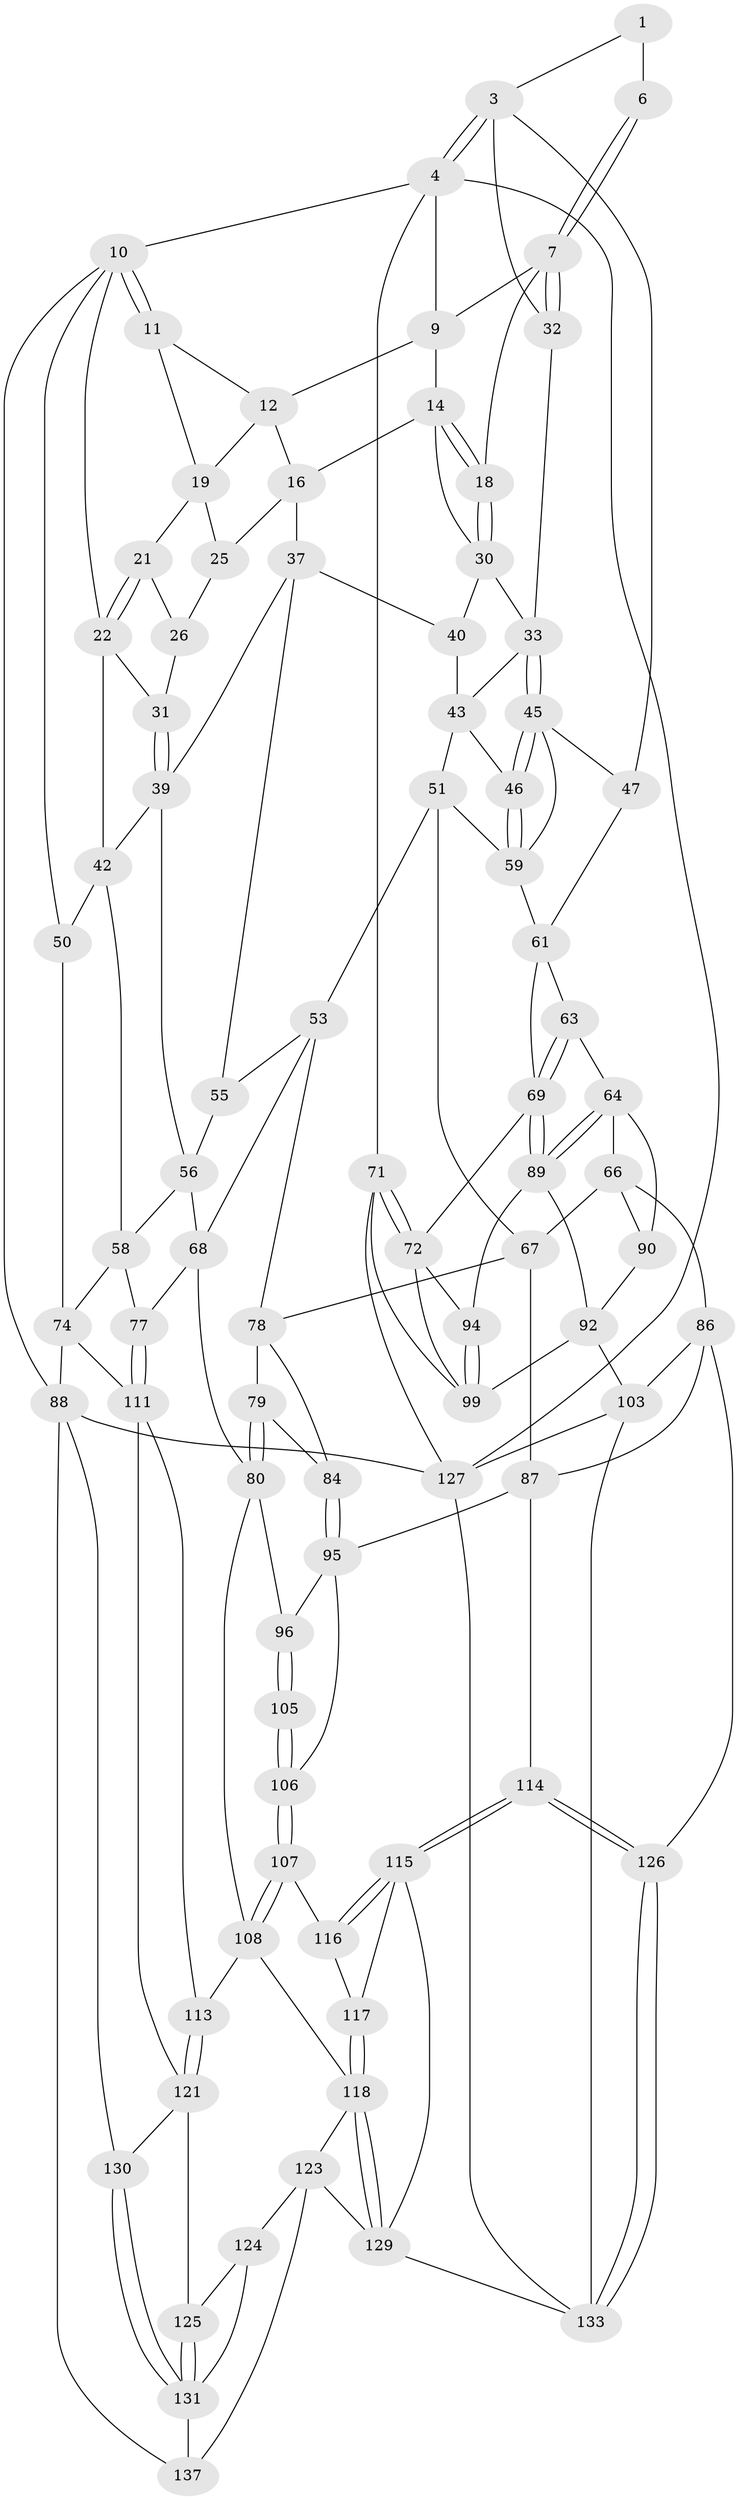// original degree distribution, {3: 0.014388489208633094, 5: 0.5035971223021583, 6: 0.2302158273381295, 4: 0.2517985611510791}
// Generated by graph-tools (version 1.1) at 2025/42/03/06/25 10:42:29]
// undirected, 84 vertices, 184 edges
graph export_dot {
graph [start="1"]
  node [color=gray90,style=filled];
  1 [pos="+0.8533389694117797+0",super="+2"];
  3 [pos="+1+0.28204550611526924",super="+36"];
  4 [pos="+1+0.284949443987307",super="+5"];
  6 [pos="+0.8435148128748267+0"];
  7 [pos="+0.7800897865522693+0.15108703689047173",super="+8"];
  9 [pos="+0.6064990288558192+0",super="+13"];
  10 [pos="+0+0",super="+24"];
  11 [pos="+0.1264774918134724+0"];
  12 [pos="+0.49940238638444456+0",super="+17"];
  14 [pos="+0.5485512295249949+0",super="+15"];
  16 [pos="+0.40141888115425317+0.18414644799748817",super="+27"];
  18 [pos="+0.7072744444106238+0.1567412119819183"];
  19 [pos="+0.2874173420622231+0.051053569223722194",super="+20"];
  21 [pos="+0.1689238593274711+0.1305317862707075"];
  22 [pos="+0.16771387042355884+0.13281115421719641",super="+23"];
  25 [pos="+0.2683652522919752+0.10213351912853359",super="+28"];
  26 [pos="+0.22648102248070973+0.12677180403145963",super="+29"];
  30 [pos="+0.6367612581331114+0.2014807014811263",super="+35"];
  31 [pos="+0.24038855786435673+0.25230722119777765"];
  32 [pos="+0.8397136233253099+0.20645331063012665"];
  33 [pos="+0.7705199899753201+0.3128740272018895",super="+34"];
  37 [pos="+0.4390134319758585+0.27563343551592867",super="+38"];
  39 [pos="+0.2083455613797131+0.311761038068915",super="+41"];
  40 [pos="+0.49292909069391766+0.29163967471485835"];
  42 [pos="+0.008711746993291181+0.2306342384113975",super="+49"];
  43 [pos="+0.6539462453393221+0.2964910726089956",super="+44"];
  45 [pos="+0.769644524611349+0.34233448018860996",super="+48"];
  46 [pos="+0.7101280569843085+0.4249475713815884"];
  47 [pos="+0.9304936338597884+0.41949437531006223"];
  50 [pos="+0+0.40948786487313943"];
  51 [pos="+0.5736170648074735+0.49020513209393257",super="+52"];
  53 [pos="+0.4120622146966264+0.49774127776867333",super="+54"];
  55 [pos="+0.3551250549616825+0.43512811570060067"];
  56 [pos="+0.2105193179530323+0.38932455497873925",super="+57"];
  58 [pos="+0.11932794016789945+0.4709556630781459",super="+73"];
  59 [pos="+0.7087582775491048+0.4319127995715236",super="+60"];
  61 [pos="+0.9059501725343335+0.45872508966455555",super="+62"];
  63 [pos="+0.7619049845690244+0.5136903159155602"];
  64 [pos="+0.7042148645850843+0.6120629970851745",super="+65"];
  66 [pos="+0.602364223335749+0.5673148901242029",super="+85"];
  67 [pos="+0.5811077833319438+0.5491853464272257",super="+82"];
  68 [pos="+0.2717019283760362+0.5754591667486912",super="+76"];
  69 [pos="+0.8723385890320797+0.597775209962525",super="+70"];
  71 [pos="+1+0.6917011023560444",super="+102"];
  72 [pos="+0.9148299414559927+0.6283647717559814",super="+93"];
  74 [pos="+0+0.7659123599651304",super="+75"];
  77 [pos="+0.2370439402644188+0.6725097158945007"];
  78 [pos="+0.4088467190500303+0.5309818027371203",super="+83"];
  79 [pos="+0.39139495380518685+0.5914618669301116"];
  80 [pos="+0.3260447543564414+0.6899718177657854",super="+81"];
  84 [pos="+0.4579714336452433+0.6597649100758509"];
  86 [pos="+0.5737610461582403+0.806884078602523",super="+104"];
  87 [pos="+0.5450611954582408+0.8067599531020291",super="+97"];
  88 [pos="+0+1",super="+139"];
  89 [pos="+0.7681267146288372+0.6458077583460148",super="+91"];
  90 [pos="+0.6566439186492152+0.7273306701781594"];
  92 [pos="+0.7300559532133378+0.738506464866195",super="+100"];
  94 [pos="+0.8107078929458156+0.7330153265038358"];
  95 [pos="+0.3763625443281099+0.7015391951095785",super="+98"];
  96 [pos="+0.32674457122339495+0.6903713505023266"];
  99 [pos="+0.7942453361597094+0.8462062492628273",super="+101"];
  103 [pos="+0.6776526436624576+0.8791427657942338",super="+128"];
  105 [pos="+0.3336393191654898+0.7213838786227739"];
  106 [pos="+0.3267011254793107+0.8372053630207545",super="+110"];
  107 [pos="+0.3227746340879015+0.8411906252223114"];
  108 [pos="+0.25940402608100777+0.8446793380700076",super="+109"];
  111 [pos="+0.09238238465945017+0.7848586818839355",super="+112"];
  113 [pos="+0.18577433143124347+0.850569379365025"];
  114 [pos="+0.4716693281896219+0.8950361137876683"];
  115 [pos="+0.4307272765685853+0.8950345659763028",super="+120"];
  116 [pos="+0.3385160251971267+0.8577127685681429"];
  117 [pos="+0.3381463279549414+0.892296363691784"];
  118 [pos="+0.3008721349099355+0.9256874900151982",super="+119"];
  121 [pos="+0.17867371805223037+0.8671324397047766",super="+122"];
  123 [pos="+0.2741027171992013+0.9234473489735545",super="+135"];
  124 [pos="+0.2544978480893499+0.94154979072322"];
  125 [pos="+0.1753584500143213+0.9033539202542809"];
  126 [pos="+0.4818899735142311+1"];
  127 [pos="+1+1",super="+132"];
  129 [pos="+0.33206375500449037+0.9445724903270128",super="+134"];
  130 [pos="+0.1297513507791243+0.9782012969459843"];
  131 [pos="+0.1568573291965423+0.9575185743897077",super="+136"];
  133 [pos="+0.46550726920342783+1",super="+138"];
  137 [pos="+0.3223378237226196+1"];
  1 -- 6 [weight=2];
  1 -- 3;
  3 -- 4;
  3 -- 4;
  3 -- 32;
  3 -- 47;
  4 -- 71;
  4 -- 127;
  4 -- 9;
  4 -- 10;
  6 -- 7;
  6 -- 7;
  7 -- 32;
  7 -- 32;
  7 -- 9;
  7 -- 18;
  9 -- 12;
  9 -- 14;
  10 -- 11;
  10 -- 11;
  10 -- 88;
  10 -- 50;
  10 -- 22;
  11 -- 12;
  11 -- 19;
  12 -- 16;
  12 -- 19;
  14 -- 18;
  14 -- 18;
  14 -- 16;
  14 -- 30;
  16 -- 25;
  16 -- 37;
  18 -- 30;
  18 -- 30;
  19 -- 25;
  19 -- 21;
  21 -- 22;
  21 -- 22;
  21 -- 26;
  22 -- 31;
  22 -- 42;
  25 -- 26 [weight=2];
  26 -- 31;
  30 -- 40;
  30 -- 33;
  31 -- 39;
  31 -- 39;
  32 -- 33;
  33 -- 45;
  33 -- 45;
  33 -- 43;
  37 -- 40;
  37 -- 39;
  37 -- 55;
  39 -- 56;
  39 -- 42;
  40 -- 43;
  42 -- 50;
  42 -- 58;
  43 -- 46;
  43 -- 51;
  45 -- 46;
  45 -- 46;
  45 -- 59;
  45 -- 47;
  46 -- 59;
  46 -- 59;
  47 -- 61;
  50 -- 74;
  51 -- 67;
  51 -- 53;
  51 -- 59;
  53 -- 78;
  53 -- 68;
  53 -- 55;
  55 -- 56;
  56 -- 58;
  56 -- 68;
  58 -- 77;
  58 -- 74;
  59 -- 61;
  61 -- 63;
  61 -- 69;
  63 -- 64;
  63 -- 69;
  63 -- 69;
  64 -- 89;
  64 -- 89;
  64 -- 66;
  64 -- 90;
  66 -- 67;
  66 -- 90;
  66 -- 86;
  67 -- 87;
  67 -- 78;
  68 -- 77;
  68 -- 80;
  69 -- 89;
  69 -- 89;
  69 -- 72;
  71 -- 72;
  71 -- 72;
  71 -- 99;
  71 -- 127;
  72 -- 99;
  72 -- 94;
  74 -- 88;
  74 -- 111;
  77 -- 111;
  77 -- 111;
  78 -- 79;
  78 -- 84;
  79 -- 80;
  79 -- 80;
  79 -- 84;
  80 -- 96;
  80 -- 108;
  84 -- 95;
  84 -- 95;
  86 -- 87;
  86 -- 126;
  86 -- 103;
  87 -- 114;
  87 -- 95;
  88 -- 137;
  88 -- 130;
  88 -- 127;
  89 -- 92;
  89 -- 94;
  90 -- 92;
  92 -- 99;
  92 -- 103;
  94 -- 99;
  94 -- 99;
  95 -- 96;
  95 -- 106;
  96 -- 105;
  96 -- 105;
  103 -- 127;
  103 -- 133;
  105 -- 106 [weight=2];
  105 -- 106;
  106 -- 107;
  106 -- 107;
  107 -- 108;
  107 -- 108;
  107 -- 116;
  108 -- 118;
  108 -- 113;
  111 -- 113;
  111 -- 121;
  113 -- 121;
  113 -- 121;
  114 -- 115;
  114 -- 115;
  114 -- 126;
  114 -- 126;
  115 -- 116;
  115 -- 116;
  115 -- 129;
  115 -- 117;
  116 -- 117;
  117 -- 118;
  117 -- 118;
  118 -- 129;
  118 -- 129;
  118 -- 123;
  121 -- 125;
  121 -- 130;
  123 -- 124;
  123 -- 129;
  123 -- 137;
  124 -- 125;
  124 -- 131;
  125 -- 131;
  125 -- 131;
  126 -- 133;
  126 -- 133;
  127 -- 133;
  129 -- 133;
  130 -- 131;
  130 -- 131;
  131 -- 137;
}
